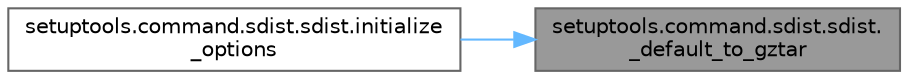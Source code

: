 digraph "setuptools.command.sdist.sdist._default_to_gztar"
{
 // LATEX_PDF_SIZE
  bgcolor="transparent";
  edge [fontname=Helvetica,fontsize=10,labelfontname=Helvetica,labelfontsize=10];
  node [fontname=Helvetica,fontsize=10,shape=box,height=0.2,width=0.4];
  rankdir="RL";
  Node1 [id="Node000001",label="setuptools.command.sdist.sdist.\l_default_to_gztar",height=0.2,width=0.4,color="gray40", fillcolor="grey60", style="filled", fontcolor="black",tooltip=" "];
  Node1 -> Node2 [id="edge1_Node000001_Node000002",dir="back",color="steelblue1",style="solid",tooltip=" "];
  Node2 [id="Node000002",label="setuptools.command.sdist.sdist.initialize\l_options",height=0.2,width=0.4,color="grey40", fillcolor="white", style="filled",URL="$classsetuptools_1_1command_1_1sdist_1_1sdist.html#a7b1b2e34cf92eb80f75e0fc6cf41d64d",tooltip=" "];
}
